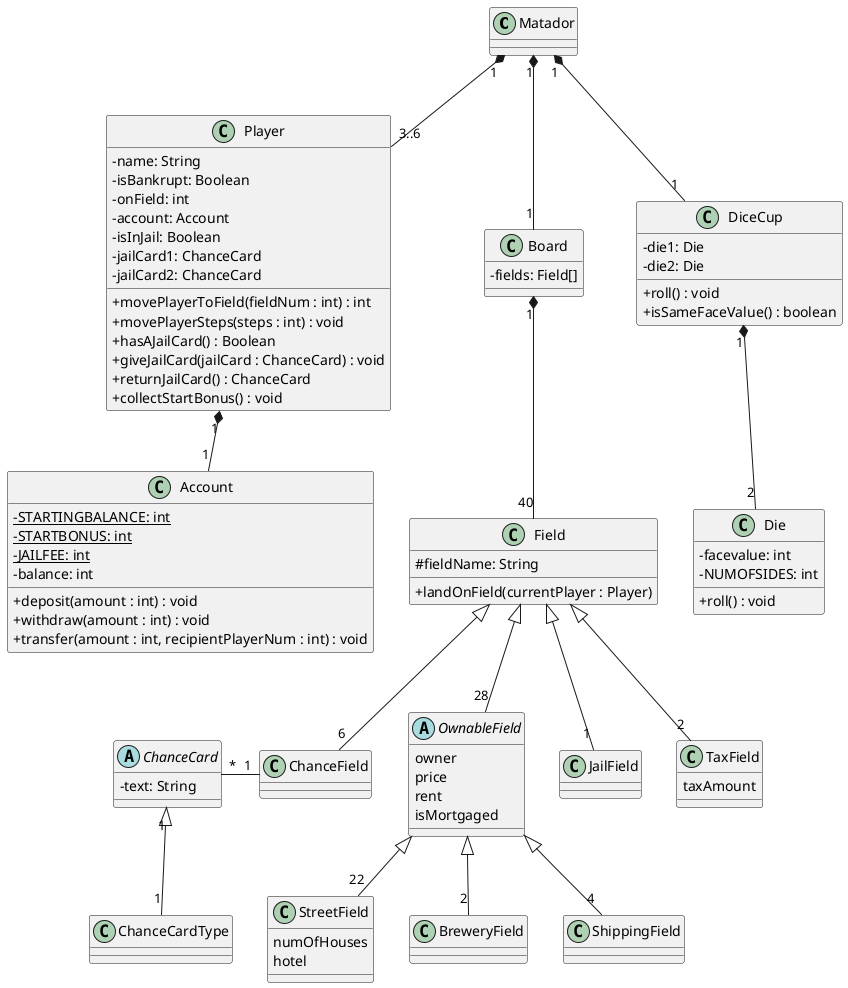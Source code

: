 @startuml
'https://plantuml.com/class-diagram
skinparam classAttributeIconSize 0

class Matador {

}

class Player {
    -name: String
    -isBankrupt: Boolean
    -onField: int
    -account: Account
    -isInJail: Boolean
    -jailCard1: ChanceCard
    -jailCard2: ChanceCard

    +movePlayerToField(fieldNum : int) : int
    +movePlayerSteps(steps : int) : void
    +hasAJailCard() : Boolean
    +giveJailCard(jailCard : ChanceCard) : void
    +returnJailCard() : ChanceCard
    +collectStartBonus() : void
}

class Board {
    -fields: Field[]
}

class Field {
    #fieldName: String

    +landOnField(currentPlayer : Player)
}

class Account {
    {static} -STARTINGBALANCE: int
    {static} -STARTBONUS: int
    {static} -JAILFEE: int
    -balance: int

    +deposit(amount : int) : void
    +withdraw(amount : int) : void
    +transfer(amount : int, recipientPlayerNum : int) : void
}

class DiceCup {
    -die1: Die
    -die2: Die

    +roll() : void
    +isSameFaceValue() : boolean
}

class Die {
    -facevalue: int
    -NUMOFSIDES: int

    +roll() : void
}

class ChanceCardType {

}

abstract class ChanceCard {
    -text: String

}

abstract class OwnableField {
        owner
        price
        rent
        isMortgaged
}

class StreetField {
    numOfHouses
    hotel
}

class BreweryField {

}

class ShippingField {

}

class ChanceField {

}

class JailField {

}

class TaxField {
    taxAmount
}

Matador "1" *-- "1" Board
Matador "1" *-- "1" DiceCup
Matador "1" *-- "3..6" Player
Player "1" *-- "1" Account
Board "1" *-- "40" Field
OwnableField <|-- "22" StreetField
Field <|-- "6" ChanceField
Field <|-- "1" JailField
ChanceCard "*" - "1" ChanceField
ChanceCard "1" <|-- "1" ChanceCardType
DiceCup "1" *-- "2" Die
Field <|-- "28" OwnableField
OwnableField <|-- "2" BreweryField
OwnableField <|-- "4" ShippingField
Field <|-- "2" TaxField


@enduml